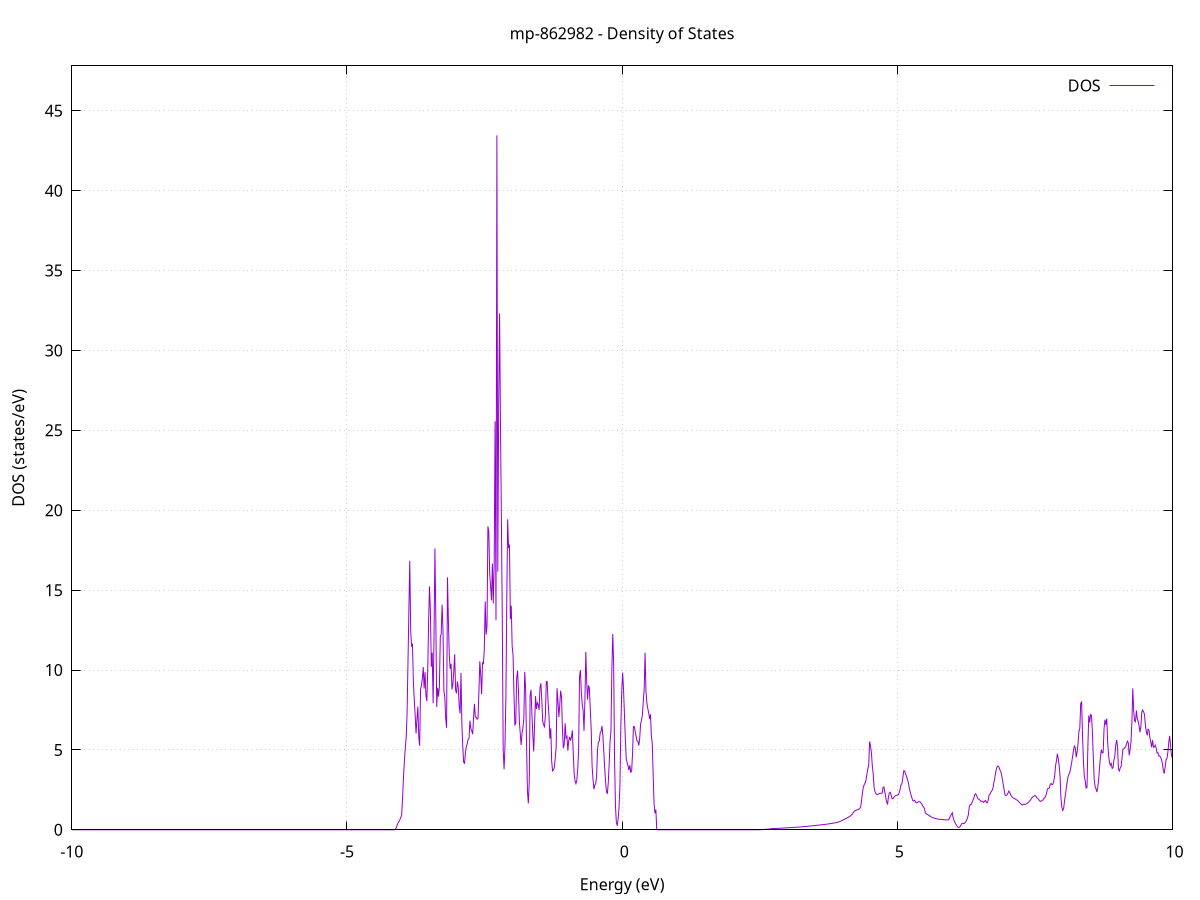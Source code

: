 set title 'mp-862982 - Density of States'
set xlabel 'Energy (eV)'
set ylabel 'DOS (states/eV)'
set grid
set xrange [-10:10]
set yrange [0:47.814]
set xzeroaxis lt -1
set terminal png size 800,600
set output 'mp-862982_dos_gnuplot.png'
plot '-' using 1:2 with lines title 'DOS'
-15.429900 0.000000
-15.413600 0.000000
-15.397300 0.000000
-15.380900 0.000000
-15.364600 0.000000
-15.348300 0.000000
-15.332000 0.000000
-15.315700 0.000000
-15.299300 0.000000
-15.283000 0.000000
-15.266700 0.000000
-15.250400 0.000000
-15.234100 0.000000
-15.217700 0.000000
-15.201400 0.000000
-15.185100 0.000000
-15.168800 0.000000
-15.152500 0.000000
-15.136100 0.000000
-15.119800 0.000000
-15.103500 0.000000
-15.087200 0.000000
-15.070900 0.000000
-15.054500 0.000000
-15.038200 0.000000
-15.021900 0.000000
-15.005600 0.000000
-14.989300 0.000000
-14.972900 0.000000
-14.956600 0.000000
-14.940300 0.000000
-14.924000 0.000000
-14.907700 0.000000
-14.891300 0.000000
-14.875000 0.000000
-14.858700 0.000000
-14.842400 0.000000
-14.826100 0.000000
-14.809700 0.000000
-14.793400 0.000000
-14.777100 0.000000
-14.760800 0.000000
-14.744500 0.000000
-14.728100 0.000000
-14.711800 0.000000
-14.695500 0.000000
-14.679200 0.000000
-14.662900 0.000000
-14.646500 0.000000
-14.630200 0.000000
-14.613900 0.000000
-14.597600 0.000000
-14.581300 0.000000
-14.564900 0.000000
-14.548600 0.000000
-14.532300 0.000000
-14.516000 0.000000
-14.499700 0.000000
-14.483300 0.000000
-14.467000 0.000000
-14.450700 0.000000
-14.434400 0.000000
-14.418100 0.000000
-14.401700 0.000000
-14.385400 0.000000
-14.369100 0.000000
-14.352800 0.000000
-14.336500 0.000000
-14.320100 0.000000
-14.303800 0.000000
-14.287500 0.000000
-14.271200 0.000000
-14.254900 0.000000
-14.238500 0.000000
-14.222200 0.000000
-14.205900 0.000000
-14.189600 0.000000
-14.173300 0.000000
-14.156900 0.000000
-14.140600 0.000000
-14.124300 0.000000
-14.108000 0.000000
-14.091700 0.000000
-14.075300 0.000000
-14.059000 0.000000
-14.042700 0.000000
-14.026400 0.000000
-14.010100 0.000000
-13.993700 0.000000
-13.977400 0.000000
-13.961100 0.000000
-13.944800 0.004100
-13.928500 0.585800
-13.912100 1.025300
-13.895800 1.372100
-13.879500 1.746900
-13.863200 2.016100
-13.846900 2.274100
-13.830500 2.574700
-13.814200 2.889300
-13.797900 3.216000
-13.781600 3.573100
-13.765300 4.036800
-13.748900 4.647200
-13.732600 5.448600
-13.716300 6.212200
-13.700000 8.033700
-13.683700 6.401500
-13.667300 4.522300
-13.651000 4.188800
-13.634700 7.864800
-13.618400 11.431000
-13.602100 6.705900
-13.585700 6.385300
-13.569400 8.071000
-13.553100 17.620300
-13.536800 13.173900
-13.520500 20.228600
-13.504100 26.321300
-13.487800 33.540100
-13.471500 38.599400
-13.455200 63.658400
-13.438900 37.386600
-13.422500 23.860500
-13.406200 0.000000
-13.389900 0.000000
-13.373600 0.000000
-13.357300 0.000000
-13.340900 0.000000
-13.324600 0.000000
-13.308300 0.000000
-13.292000 0.000000
-13.275700 0.000000
-13.259300 0.000000
-13.243000 0.000000
-13.226700 0.000000
-13.210400 0.000000
-13.194000 0.000000
-13.177700 0.000000
-13.161400 0.000000
-13.145100 0.000000
-13.128800 0.000000
-13.112400 0.000000
-13.096100 0.000000
-13.079800 0.000000
-13.063500 0.000000
-13.047200 0.000000
-13.030800 0.000000
-13.014500 0.000000
-12.998200 0.000000
-12.981900 0.000000
-12.965600 0.000000
-12.949200 0.000000
-12.932900 0.000000
-12.916600 0.000000
-12.900300 0.000000
-12.884000 0.000000
-12.867600 0.000000
-12.851300 0.000000
-12.835000 0.000000
-12.818700 0.000000
-12.802400 0.000000
-12.786000 0.000000
-12.769700 0.000000
-12.753400 0.000000
-12.737100 0.000000
-12.720800 0.000000
-12.704400 0.000000
-12.688100 0.000000
-12.671800 0.000000
-12.655500 0.000000
-12.639200 0.000000
-12.622800 0.000000
-12.606500 0.000000
-12.590200 0.000000
-12.573900 0.000000
-12.557600 0.000000
-12.541200 0.000000
-12.524900 0.000000
-12.508600 0.000000
-12.492300 0.000000
-12.476000 0.000000
-12.459600 0.000000
-12.443300 0.000000
-12.427000 0.000000
-12.410700 0.000000
-12.394400 0.000000
-12.378000 0.000000
-12.361700 0.000000
-12.345400 0.000000
-12.329100 0.000000
-12.312800 0.000000
-12.296400 0.000000
-12.280100 0.000000
-12.263800 0.000000
-12.247500 0.000000
-12.231200 0.000000
-12.214800 0.000000
-12.198500 0.000000
-12.182200 0.000000
-12.165900 0.000000
-12.149600 0.000000
-12.133200 0.000000
-12.116900 0.000000
-12.100600 0.000000
-12.084300 0.000000
-12.068000 0.000000
-12.051600 0.000000
-12.035300 0.000000
-12.019000 0.000000
-12.002700 0.000000
-11.986400 0.000000
-11.970000 0.000000
-11.953700 0.000000
-11.937400 0.000000
-11.921100 0.000000
-11.904800 0.000000
-11.888400 0.000000
-11.872100 0.000000
-11.855800 0.000000
-11.839500 0.000000
-11.823200 0.000000
-11.806800 0.000000
-11.790500 0.000000
-11.774200 0.000000
-11.757900 0.000000
-11.741600 0.000000
-11.725200 0.000000
-11.708900 0.000000
-11.692600 0.000000
-11.676300 0.000000
-11.660000 0.000000
-11.643600 0.000000
-11.627300 0.000000
-11.611000 0.000000
-11.594700 0.000000
-11.578400 0.000000
-11.562000 0.000000
-11.545700 0.000000
-11.529400 0.000000
-11.513100 0.000000
-11.496800 0.000000
-11.480400 0.000000
-11.464100 0.000000
-11.447800 0.000000
-11.431500 0.000000
-11.415200 0.000000
-11.398800 0.000000
-11.382500 0.000000
-11.366200 0.000000
-11.349900 0.000000
-11.333600 0.000000
-11.317200 0.000000
-11.300900 0.000000
-11.284600 0.000000
-11.268300 0.000000
-11.252000 0.000000
-11.235600 0.000000
-11.219300 0.000000
-11.203000 0.000000
-11.186700 0.000000
-11.170400 0.000000
-11.154000 0.000000
-11.137700 0.000000
-11.121400 0.000000
-11.105100 0.000000
-11.088800 0.000000
-11.072400 0.000000
-11.056100 0.000000
-11.039800 0.000000
-11.023500 0.000000
-11.007200 0.000000
-10.990800 0.000000
-10.974500 0.000000
-10.958200 0.000000
-10.941900 0.000000
-10.925600 0.000000
-10.909200 0.000000
-10.892900 0.000000
-10.876600 0.000000
-10.860300 0.000000
-10.844000 0.000000
-10.827600 0.000000
-10.811300 0.000000
-10.795000 0.000000
-10.778700 0.000000
-10.762400 0.000000
-10.746000 0.000000
-10.729700 0.000000
-10.713400 0.000000
-10.697100 0.000000
-10.680800 0.000000
-10.664400 0.000000
-10.648100 0.000000
-10.631800 0.000000
-10.615500 0.000000
-10.599200 0.000000
-10.582800 0.000000
-10.566500 0.000000
-10.550200 0.000000
-10.533900 0.000000
-10.517600 0.000000
-10.501200 0.000000
-10.484900 0.000000
-10.468600 0.000000
-10.452300 0.000000
-10.436000 0.000000
-10.419600 0.000000
-10.403300 0.000000
-10.387000 0.000000
-10.370700 0.000000
-10.354400 0.000000
-10.338000 0.000000
-10.321700 0.000000
-10.305400 0.000000
-10.289100 0.000000
-10.272800 0.000000
-10.256400 0.000000
-10.240100 0.000000
-10.223800 0.000000
-10.207500 0.000000
-10.191200 0.000000
-10.174800 0.000000
-10.158500 0.000000
-10.142200 0.000000
-10.125900 0.000000
-10.109600 0.000000
-10.093200 0.000000
-10.076900 0.000000
-10.060600 0.000000
-10.044300 0.000000
-10.028000 0.000000
-10.011600 0.000000
-9.995300 0.000000
-9.979000 0.000000
-9.962700 0.000000
-9.946400 0.000000
-9.930000 0.000000
-9.913700 0.000000
-9.897400 0.000000
-9.881100 0.000000
-9.864800 0.000000
-9.848400 0.000000
-9.832100 0.000000
-9.815800 0.000000
-9.799500 0.000000
-9.783200 0.000000
-9.766800 0.000000
-9.750500 0.000000
-9.734200 0.000000
-9.717900 0.000000
-9.701600 0.000000
-9.685200 0.000000
-9.668900 0.000000
-9.652600 0.000000
-9.636300 0.000000
-9.620000 0.000000
-9.603600 0.000000
-9.587300 0.000000
-9.571000 0.000000
-9.554700 0.000000
-9.538400 0.000000
-9.522000 0.000000
-9.505700 0.000000
-9.489400 0.000000
-9.473100 0.000000
-9.456800 0.000000
-9.440400 0.000000
-9.424100 0.000000
-9.407800 0.000000
-9.391500 0.000000
-9.375200 0.000000
-9.358800 0.000000
-9.342500 0.000000
-9.326200 0.000000
-9.309900 0.000000
-9.293500 0.000000
-9.277200 0.000000
-9.260900 0.000000
-9.244600 0.000000
-9.228300 0.000000
-9.211900 0.000000
-9.195600 0.000000
-9.179300 0.000000
-9.163000 0.000000
-9.146700 0.000000
-9.130300 0.000000
-9.114000 0.000000
-9.097700 0.000000
-9.081400 0.000000
-9.065100 0.000000
-9.048700 0.000000
-9.032400 0.000000
-9.016100 0.000000
-8.999800 0.000000
-8.983500 0.000000
-8.967100 0.000000
-8.950800 0.000000
-8.934500 0.000000
-8.918200 0.000000
-8.901900 0.000000
-8.885500 0.000000
-8.869200 0.000000
-8.852900 0.000000
-8.836600 0.000000
-8.820300 0.000000
-8.803900 0.000000
-8.787600 0.000000
-8.771300 0.000000
-8.755000 0.000000
-8.738700 0.000000
-8.722300 0.000000
-8.706000 0.000000
-8.689700 0.000000
-8.673400 0.000000
-8.657100 0.000000
-8.640700 0.000000
-8.624400 0.000000
-8.608100 0.000000
-8.591800 0.000000
-8.575500 0.000000
-8.559100 0.000000
-8.542800 0.000000
-8.526500 0.000000
-8.510200 0.000000
-8.493900 0.000000
-8.477500 0.000000
-8.461200 0.000000
-8.444900 0.000000
-8.428600 0.000000
-8.412300 0.000000
-8.395900 0.000000
-8.379600 0.000000
-8.363300 0.000000
-8.347000 0.000000
-8.330700 0.000000
-8.314300 0.000000
-8.298000 0.000000
-8.281700 0.000000
-8.265400 0.000000
-8.249100 0.000000
-8.232700 0.000000
-8.216400 0.000000
-8.200100 0.000000
-8.183800 0.000000
-8.167500 0.000000
-8.151100 0.000000
-8.134800 0.000000
-8.118500 0.000000
-8.102200 0.000000
-8.085900 0.000000
-8.069500 0.000000
-8.053200 0.000000
-8.036900 0.000000
-8.020600 0.000000
-8.004300 0.000000
-7.987900 0.000000
-7.971600 0.000000
-7.955300 0.000000
-7.939000 0.000000
-7.922700 0.000000
-7.906300 0.000000
-7.890000 0.000000
-7.873700 0.000000
-7.857400 0.000000
-7.841100 0.000000
-7.824700 0.000000
-7.808400 0.000000
-7.792100 0.000000
-7.775800 0.000000
-7.759500 0.000000
-7.743100 0.000000
-7.726800 0.000000
-7.710500 0.000000
-7.694200 0.000000
-7.677900 0.000000
-7.661500 0.000000
-7.645200 0.000000
-7.628900 0.000000
-7.612600 0.000000
-7.596300 0.000000
-7.579900 0.000000
-7.563600 0.000000
-7.547300 0.000000
-7.531000 0.000000
-7.514700 0.000000
-7.498300 0.000000
-7.482000 0.000000
-7.465700 0.000000
-7.449400 0.000000
-7.433100 0.000000
-7.416700 0.000000
-7.400400 0.000000
-7.384100 0.000000
-7.367800 0.000000
-7.351500 0.000000
-7.335100 0.000000
-7.318800 0.000000
-7.302500 0.000000
-7.286200 0.000000
-7.269900 0.000000
-7.253500 0.000000
-7.237200 0.000000
-7.220900 0.000000
-7.204600 0.000000
-7.188300 0.000000
-7.171900 0.000000
-7.155600 0.000000
-7.139300 0.000000
-7.123000 0.000000
-7.106700 0.000000
-7.090300 0.000000
-7.074000 0.000000
-7.057700 0.000000
-7.041400 0.000000
-7.025100 0.000000
-7.008700 0.000000
-6.992400 0.000000
-6.976100 0.000000
-6.959800 0.000000
-6.943500 0.000000
-6.927100 0.000000
-6.910800 0.000000
-6.894500 0.000000
-6.878200 0.000000
-6.861900 0.000000
-6.845500 0.000000
-6.829200 0.000000
-6.812900 0.000000
-6.796600 0.000000
-6.780300 0.000000
-6.763900 0.000000
-6.747600 0.000000
-6.731300 0.000000
-6.715000 0.000000
-6.698700 0.000000
-6.682300 0.000000
-6.666000 0.000000
-6.649700 0.000000
-6.633400 0.000000
-6.617100 0.000000
-6.600700 0.000000
-6.584400 0.000000
-6.568100 0.000000
-6.551800 0.000000
-6.535500 0.000000
-6.519100 0.000000
-6.502800 0.000000
-6.486500 0.000000
-6.470200 0.000000
-6.453900 0.000000
-6.437500 0.000000
-6.421200 0.000000
-6.404900 0.000000
-6.388600 0.000000
-6.372300 0.000000
-6.355900 0.000000
-6.339600 0.000000
-6.323300 0.000000
-6.307000 0.000000
-6.290700 0.000000
-6.274300 0.000000
-6.258000 0.000000
-6.241700 0.000000
-6.225400 0.000000
-6.209100 0.000000
-6.192700 0.000000
-6.176400 0.000000
-6.160100 0.000000
-6.143800 0.000000
-6.127500 0.000000
-6.111100 0.000000
-6.094800 0.000000
-6.078500 0.000000
-6.062200 0.000000
-6.045900 0.000000
-6.029500 0.000000
-6.013200 0.000000
-5.996900 0.000000
-5.980600 0.000000
-5.964300 0.000000
-5.947900 0.000000
-5.931600 0.000000
-5.915300 0.000000
-5.899000 0.000000
-5.882700 0.000000
-5.866300 0.000000
-5.850000 0.000000
-5.833700 0.000000
-5.817400 0.000000
-5.801100 0.000000
-5.784700 0.000000
-5.768400 0.000000
-5.752100 0.000000
-5.735800 0.000000
-5.719500 0.000000
-5.703100 0.000000
-5.686800 0.000000
-5.670500 0.000000
-5.654200 0.000000
-5.637900 0.000000
-5.621500 0.000000
-5.605200 0.000000
-5.588900 0.000000
-5.572600 0.000000
-5.556300 0.000000
-5.539900 0.000000
-5.523600 0.000000
-5.507300 0.000000
-5.491000 0.000000
-5.474700 0.000000
-5.458300 0.000000
-5.442000 0.000000
-5.425700 0.000000
-5.409400 0.000000
-5.393000 0.000000
-5.376700 0.000000
-5.360400 0.000000
-5.344100 0.000000
-5.327800 0.000000
-5.311400 0.000000
-5.295100 0.000000
-5.278800 0.000000
-5.262500 0.000000
-5.246200 0.000000
-5.229800 0.000000
-5.213500 0.000000
-5.197200 0.000000
-5.180900 0.000000
-5.164600 0.000000
-5.148200 0.000000
-5.131900 0.000000
-5.115600 0.000000
-5.099300 0.000000
-5.083000 0.000000
-5.066600 0.000000
-5.050300 0.000000
-5.034000 0.000000
-5.017700 0.000000
-5.001400 0.000000
-4.985000 0.000000
-4.968700 0.000000
-4.952400 0.000000
-4.936100 0.000000
-4.919800 0.000000
-4.903400 0.000000
-4.887100 0.000000
-4.870800 0.000000
-4.854500 0.000000
-4.838200 0.000000
-4.821800 0.000000
-4.805500 0.000000
-4.789200 0.000000
-4.772900 0.000000
-4.756600 0.000000
-4.740200 0.000000
-4.723900 0.000000
-4.707600 0.000000
-4.691300 0.000000
-4.675000 0.000000
-4.658600 0.000000
-4.642300 0.000000
-4.626000 0.000000
-4.609700 0.000000
-4.593400 0.000000
-4.577000 0.000000
-4.560700 0.000000
-4.544400 0.000000
-4.528100 0.000000
-4.511800 0.000000
-4.495400 0.000000
-4.479100 0.000000
-4.462800 0.000000
-4.446500 0.000000
-4.430200 0.000000
-4.413800 0.000000
-4.397500 0.000000
-4.381200 0.000000
-4.364900 0.000000
-4.348600 0.000000
-4.332200 0.000000
-4.315900 0.000000
-4.299600 0.000000
-4.283300 0.000000
-4.267000 0.000000
-4.250600 0.000000
-4.234300 0.000000
-4.218000 0.000000
-4.201700 0.000000
-4.185400 0.000000
-4.169000 0.000000
-4.152700 0.000000
-4.136400 0.000000
-4.120100 0.028400
-4.103800 0.128600
-4.087400 0.301200
-4.071100 0.435000
-4.054800 0.522800
-4.038500 0.636100
-4.022200 0.762800
-4.005800 0.966600
-3.989500 1.971200
-3.973200 3.265400
-3.956900 4.286800
-3.940600 5.085000
-3.924200 5.785800
-3.907900 7.261900
-3.891600 10.425600
-3.875300 13.687500
-3.859000 16.834900
-3.842600 12.518200
-3.826300 11.463100
-3.810000 11.640700
-3.793700 9.297500
-3.777400 8.133000
-3.761000 7.186000
-3.744700 6.022500
-3.728400 6.905600
-3.712100 7.708200
-3.695800 5.813700
-3.679400 5.255800
-3.663100 8.769100
-3.646800 9.056800
-3.630500 9.464100
-3.614200 10.182900
-3.597800 8.836200
-3.581500 9.863400
-3.565200 8.424300
-3.548900 8.045200
-3.532600 10.002400
-3.516200 13.080100
-3.499900 15.236700
-3.483600 13.589000
-3.467300 10.203900
-3.451000 11.091500
-3.434600 7.910900
-3.418300 12.122800
-3.402000 17.606500
-3.385700 13.298100
-3.369400 7.687600
-3.353000 8.893700
-3.336700 8.333700
-3.320400 8.981400
-3.304100 12.080900
-3.287800 12.241500
-3.271400 14.090400
-3.255100 12.492700
-3.238800 8.697700
-3.222500 8.290800
-3.206200 6.971500
-3.189800 6.383400
-3.173500 15.795400
-3.157200 13.083000
-3.140900 10.920400
-3.124600 10.077500
-3.108200 10.388700
-3.091900 8.782700
-3.075600 9.119100
-3.059300 9.951300
-3.043000 10.994400
-3.026600 8.764100
-3.010300 8.543100
-2.994000 9.274500
-2.977700 8.915300
-2.961400 7.771300
-2.945000 7.285100
-2.928700 9.812800
-2.912400 6.647100
-2.896100 5.229700
-2.879800 4.219900
-2.863400 4.167000
-2.847100 4.849300
-2.830800 5.195300
-2.814500 5.404200
-2.798200 5.669500
-2.781800 5.727000
-2.765500 6.830500
-2.749200 6.329200
-2.732900 6.197900
-2.716600 5.981100
-2.700200 6.990100
-2.683900 7.882100
-2.667600 7.053500
-2.651300 7.046600
-2.635000 6.918600
-2.618600 6.987500
-2.602300 8.663000
-2.586000 10.548900
-2.569700 9.702300
-2.553400 8.485100
-2.537000 10.454100
-2.520700 10.399100
-2.504400 11.270900
-2.488100 14.289700
-2.471800 12.212900
-2.455400 12.759400
-2.439100 18.985100
-2.422800 18.644600
-2.406500 15.992400
-2.390200 15.247700
-2.373800 14.364500
-2.357500 16.665600
-2.341200 14.167500
-2.324900 16.747200
-2.308600 25.569600
-2.292200 13.114900
-2.275900 43.467600
-2.259600 16.157600
-2.243300 26.621100
-2.227000 32.319800
-2.210600 25.321200
-2.194300 19.450600
-2.178000 13.267600
-2.161700 5.023600
-2.145400 3.791200
-2.129000 5.236300
-2.112700 8.210100
-2.096400 14.310300
-2.080100 19.436100
-2.063800 17.632900
-2.047400 17.845900
-2.031100 13.178400
-2.014800 14.027500
-1.998500 11.488600
-1.982200 10.935300
-1.965800 8.512400
-1.949500 6.571800
-1.933200 6.658100
-1.916900 9.473800
-1.900600 9.969500
-1.884200 8.714700
-1.867900 6.790400
-1.851600 6.044900
-1.835300 5.303700
-1.819000 6.032000
-1.802600 6.383300
-1.786300 6.966000
-1.770000 9.888400
-1.753700 8.825000
-1.737400 5.494200
-1.721000 2.438100
-1.704700 1.651000
-1.688400 2.971600
-1.672100 8.413000
-1.655800 8.762700
-1.639400 7.194100
-1.623100 5.934900
-1.606800 4.899800
-1.590500 6.635100
-1.574200 8.364100
-1.557800 7.558100
-1.541500 7.952800
-1.525200 7.827400
-1.508900 7.510500
-1.492500 8.909100
-1.476200 9.170800
-1.459900 8.139300
-1.443600 6.789900
-1.427300 6.567600
-1.410900 6.453000
-1.394600 7.176700
-1.378300 9.272900
-1.362000 9.275600
-1.345700 7.952600
-1.329300 7.138700
-1.313000 5.703100
-1.296700 6.351100
-1.280400 4.293900
-1.264100 3.689300
-1.247700 3.748800
-1.231400 3.917000
-1.215100 4.520800
-1.198800 5.175700
-1.182500 8.857000
-1.166100 8.036300
-1.149800 7.060500
-1.133500 7.823500
-1.117200 8.704900
-1.100900 8.293800
-1.084500 6.217000
-1.068200 5.105200
-1.051900 5.355400
-1.035600 6.671400
-1.019300 5.750800
-1.002900 5.847300
-0.986600 4.954200
-0.970300 5.572800
-0.954000 5.815300
-0.937700 5.579900
-0.921300 5.798000
-0.905000 6.223100
-0.888700 4.856100
-0.872400 3.539100
-0.856100 3.050000
-0.839700 2.887600
-0.823400 3.100000
-0.807100 3.793600
-0.790800 4.964500
-0.774500 9.584900
-0.758100 10.003500
-0.741800 8.594300
-0.725500 7.855200
-0.709200 7.476600
-0.692900 6.186800
-0.676500 8.096100
-0.660200 11.130400
-0.643900 9.265800
-0.627600 8.144800
-0.611300 9.040600
-0.594900 8.855600
-0.578600 7.503000
-0.562300 6.301000
-0.546000 3.984700
-0.529700 3.172100
-0.513300 2.534300
-0.497000 2.796700
-0.480700 2.875700
-0.464400 3.323400
-0.448100 5.002000
-0.431700 5.471800
-0.415400 5.549600
-0.399100 6.073900
-0.382800 6.154400
-0.366500 6.504000
-0.350100 5.890200
-0.333800 4.937100
-0.317500 3.868800
-0.301200 3.015500
-0.284900 2.376000
-0.268500 2.255800
-0.252200 2.940600
-0.235900 4.129500
-0.219600 5.501700
-0.203300 6.186200
-0.186900 10.016600
-0.170600 12.247500
-0.154300 10.450000
-0.138000 4.428900
-0.121700 1.515100
-0.105300 0.469300
-0.089000 0.251500
-0.072700 0.692800
-0.056400 1.400400
-0.040100 2.785400
-0.023700 6.489400
-0.007400 8.660300
0.008900 9.836500
0.025200 8.773000
0.041500 7.252200
0.057900 5.672100
0.074200 4.436200
0.090500 4.205000
0.106800 4.009700
0.123100 3.730600
0.139500 4.039600
0.155800 3.605000
0.172100 3.657300
0.188400 4.729700
0.204700 6.453100
0.221100 6.457200
0.237400 6.168200
0.253700 5.852000
0.270000 5.565200
0.286300 5.536600
0.302700 5.276200
0.319000 5.719600
0.335300 6.624300
0.351600 6.853800
0.367900 7.196500
0.384300 8.059100
0.400600 8.822300
0.416900 11.089700
0.433200 8.638800
0.449500 7.924000
0.465900 7.581600
0.482200 7.321800
0.498500 6.943600
0.514800 7.226100
0.531100 5.893700
0.547500 5.399200
0.563800 3.393800
0.580100 1.615800
0.596400 1.029200
0.612700 1.267900
0.629100 0.000000
0.645400 0.000000
0.661700 0.000000
0.678000 0.000000
0.694300 0.000000
0.710700 0.000000
0.727000 0.000000
0.743300 0.000000
0.759600 0.000000
0.775900 0.000000
0.792300 0.000000
0.808600 0.000000
0.824900 0.000000
0.841200 0.000000
0.857500 0.000000
0.873900 0.000000
0.890200 0.000000
0.906500 0.000000
0.922800 0.000000
0.939100 0.000000
0.955500 0.000000
0.971800 0.000000
0.988100 0.000000
1.004400 0.000000
1.020700 0.000000
1.037100 0.000000
1.053400 0.000000
1.069700 0.000000
1.086000 0.000000
1.102300 0.000000
1.118700 0.000000
1.135000 0.000000
1.151300 0.000000
1.167600 0.000000
1.183900 0.000000
1.200300 0.000000
1.216600 0.000000
1.232900 0.000000
1.249200 0.000000
1.265500 0.000000
1.281900 0.000000
1.298200 0.000000
1.314500 0.000000
1.330800 0.000000
1.347100 0.000000
1.363500 0.000000
1.379800 0.000000
1.396100 0.000000
1.412400 0.000000
1.428700 0.000000
1.445100 0.000000
1.461400 0.000000
1.477700 0.000000
1.494000 0.000000
1.510300 0.000000
1.526700 0.000000
1.543000 0.000000
1.559300 0.000000
1.575600 0.000000
1.591900 0.000000
1.608300 0.000000
1.624600 0.000000
1.640900 0.000000
1.657200 0.000000
1.673500 0.000000
1.689900 0.000000
1.706200 0.000000
1.722500 0.000000
1.738800 0.000000
1.755100 0.000000
1.771500 0.000000
1.787800 0.000000
1.804100 0.000000
1.820400 0.000000
1.836700 0.000000
1.853100 0.000000
1.869400 0.000000
1.885700 0.000000
1.902000 0.000000
1.918300 0.000000
1.934700 0.000000
1.951000 0.000000
1.967300 0.000000
1.983600 0.000000
1.999900 0.000000
2.016300 0.000000
2.032600 0.000000
2.048900 0.000000
2.065200 0.000000
2.081500 0.000000
2.097900 0.000000
2.114200 0.000000
2.130500 0.000000
2.146800 0.000000
2.163100 0.000000
2.179500 0.000000
2.195800 0.000000
2.212100 0.000000
2.228400 0.000000
2.244700 0.000000
2.261100 0.000000
2.277400 0.000000
2.293700 0.000000
2.310000 0.000000
2.326300 0.000000
2.342700 0.000000
2.359000 0.000000
2.375300 0.000000
2.391600 0.000000
2.408000 0.000000
2.424300 0.000100
2.440600 0.000500
2.456900 0.001300
2.473200 0.002600
2.489600 0.004200
2.505900 0.006300
2.522200 0.008800
2.538500 0.011700
2.554800 0.015000
2.571200 0.018800
2.587500 0.022900
2.603800 0.027500
2.620100 0.032500
2.636400 0.037800
2.652800 0.043600
2.669100 0.049900
2.685400 0.056500
2.701700 0.062900
2.718000 0.069100
2.734400 0.074900
2.750700 0.080400
2.767000 0.084400
2.783300 0.084500
2.799600 0.085300
2.816000 0.086800
2.832300 0.089000
2.848600 0.091900
2.864900 0.095100
2.881200 0.098300
2.897600 0.101500
2.913900 0.104800
2.930200 0.108100
2.946500 0.111400
2.962800 0.114700
2.979200 0.118100
2.995500 0.121600
3.011800 0.125000
3.028100 0.128500
3.044400 0.132000
3.060800 0.135600
3.077100 0.139100
3.093400 0.142800
3.109700 0.146400
3.126000 0.150100
3.142400 0.153900
3.158700 0.157800
3.175000 0.161800
3.191300 0.165900
3.207600 0.170000
3.224000 0.174300
3.240300 0.178700
3.256600 0.183300
3.272900 0.188000
3.289200 0.192900
3.305600 0.197700
3.321900 0.202800
3.338200 0.207900
3.354500 0.213200
3.370800 0.218700
3.387200 0.224200
3.403500 0.230000
3.419800 0.235900
3.436100 0.241800
3.452400 0.247800
3.468800 0.253700
3.485100 0.259800
3.501400 0.265800
3.517700 0.271900
3.534000 0.278100
3.550400 0.284400
3.566700 0.290700
3.583000 0.297100
3.599300 0.303500
3.615600 0.310000
3.632000 0.316500
3.648300 0.323100
3.664600 0.329800
3.680900 0.336500
3.697200 0.343500
3.713600 0.350700
3.729900 0.358300
3.746200 0.366100
3.762500 0.374200
3.778800 0.382700
3.795200 0.391400
3.811500 0.400500
3.827800 0.409800
3.844100 0.419400
3.860400 0.429000
3.876800 0.438700
3.893100 0.449900
3.909400 0.462900
3.925700 0.475700
3.942000 0.495600
3.958400 0.521500
3.974700 0.548200
3.991000 0.575600
4.007300 0.603200
4.023600 0.631100
4.040000 0.659100
4.056300 0.687300
4.072600 0.715800
4.088900 0.745000
4.105200 0.775100
4.121600 0.807700
4.137900 0.844900
4.154200 0.887100
4.170500 0.934100
4.186800 0.993000
4.203200 1.090800
4.219500 1.161400
4.235800 1.203900
4.252100 1.221700
4.268400 1.248500
4.284800 1.262500
4.301100 1.291100
4.317400 1.339300
4.333700 1.424100
4.350000 1.836600
4.366400 2.314700
4.382700 2.677700
4.399000 2.827400
4.415300 2.929700
4.431600 3.134700
4.448000 3.511000
4.464300 3.805000
4.480600 4.080400
4.496900 5.526100
4.513200 5.247300
4.529600 4.805700
4.545900 3.986600
4.562200 3.480900
4.578500 2.648700
4.594800 2.384600
4.611200 2.260700
4.627500 2.204100
4.643800 2.209200
4.660100 2.243400
4.676400 2.280100
4.692800 2.283300
4.709100 2.275900
4.725400 2.301800
4.741700 2.675000
4.758000 2.670200
4.774400 2.322400
4.790700 2.006500
4.807000 1.714400
4.823300 1.619900
4.839600 2.075700
4.856000 2.309600
4.872300 2.348500
4.888600 2.173300
4.904900 1.940100
4.921200 1.946000
4.937600 2.041900
4.953900 2.100100
4.970200 2.134800
4.986500 2.159800
5.002800 2.170400
5.019200 2.197500
5.035500 2.322800
5.051800 2.550900
5.068100 2.832800
5.084400 2.881600
5.100800 3.280000
5.117100 3.689400
5.133400 3.678500
5.149700 3.514600
5.166000 3.349000
5.182400 3.173100
5.198700 2.971500
5.215000 2.669900
5.231300 2.396100
5.247600 2.192500
5.264000 2.009300
5.280300 1.826700
5.296600 1.803900
5.312900 1.848700
5.329200 1.746900
5.345600 1.681700
5.361900 1.708100
5.378200 1.745500
5.394500 1.761200
5.410800 1.747700
5.427200 1.700300
5.443500 1.618800
5.459800 1.503200
5.476100 1.421200
5.492400 1.347500
5.508800 1.045800
5.525100 1.007300
5.541400 0.970900
5.557700 0.939200
5.574000 0.903300
5.590400 0.863000
5.606700 0.826800
5.623000 0.795100
5.639300 0.767800
5.655600 0.745100
5.672000 0.727100
5.688300 0.711200
5.704600 0.696300
5.720900 0.682200
5.737200 0.669100
5.753600 0.659700
5.769900 0.655800
5.786200 0.656000
5.802500 0.648300
5.818800 0.640500
5.835200 0.633800
5.851500 0.628200
5.867800 0.623600
5.884100 0.620100
5.900400 0.621100
5.916800 0.620400
5.933100 0.628300
5.949400 0.741000
5.965700 0.862300
5.982000 0.962600
5.998400 1.067100
6.014700 0.722400
6.031000 0.581000
6.047300 0.456200
6.063600 0.348000
6.080000 0.256300
6.096300 0.181700
6.112600 0.145000
6.128900 0.157000
6.145200 0.217900
6.161600 0.324700
6.177900 0.404100
6.194200 0.393000
6.210500 0.386600
6.226800 0.438600
6.243200 0.501200
6.259500 0.601100
6.275800 0.753500
6.292100 0.960700
6.308500 1.464600
6.324800 1.582100
6.341100 1.577200
6.357400 1.710300
6.373700 1.847500
6.390100 1.989000
6.406400 2.183900
6.422700 2.251800
6.439000 2.165700
6.455300 2.004000
6.471700 1.926800
6.488000 1.895800
6.504300 1.844900
6.520600 1.770400
6.536900 1.793200
6.553300 1.773400
6.569600 1.709400
6.585900 1.783500
6.602200 1.837400
6.618500 1.701000
6.634900 1.688700
6.651200 1.857200
6.667500 2.179400
6.683800 2.222900
6.700100 2.358300
6.716500 2.439200
6.732800 2.522800
6.749100 2.845000
6.765400 3.120100
6.781700 3.472000
6.798100 3.788700
6.814400 3.950100
6.830700 3.997500
6.847000 3.922500
6.863300 3.747300
6.879700 3.662700
6.896000 3.401200
6.912300 3.084200
6.928600 2.750000
6.944900 2.402300
6.961300 2.147500
6.977600 2.154700
6.993900 2.188600
7.010200 2.289300
7.026500 2.423200
7.042900 2.336400
7.059200 2.198800
7.075500 2.094200
7.091800 2.025300
7.108100 1.988600
7.124500 1.961000
7.140800 1.930000
7.157100 1.897500
7.173400 1.859400
7.189700 1.814000
7.206100 1.759700
7.222400 1.694700
7.238700 1.634400
7.255000 1.582200
7.271300 1.546600
7.287700 1.594100
7.304000 1.601000
7.320300 1.590500
7.336600 1.607500
7.352900 1.636800
7.369300 1.677900
7.385600 1.730000
7.401900 1.791000
7.418200 1.856700
7.434500 1.941900
7.450900 2.022700
7.467200 2.077300
7.483500 2.095800
7.499800 2.150500
7.516100 2.112600
7.532500 2.009700
7.548800 1.972300
7.565100 1.913400
7.581400 1.833500
7.597700 1.772300
7.614100 1.795600
7.630400 1.827000
7.646700 1.866400
7.663000 1.979900
7.679300 1.991800
7.695700 2.110900
7.712000 2.298700
7.728300 2.568300
7.744600 2.576800
7.760900 2.620900
7.777300 2.831600
7.793600 2.896200
7.809900 2.824700
7.826200 2.849900
7.842500 3.036400
7.858900 3.384100
7.875200 4.012700
7.891500 4.308400
7.907800 4.763800
7.924100 4.460400
7.940500 4.025000
7.956800 3.370000
7.973100 1.984000
7.989400 1.410700
8.005700 1.208300
8.022100 1.331800
8.038400 1.807800
8.054700 2.217300
8.071000 2.615000
8.087300 3.027500
8.103700 3.341700
8.120000 3.491800
8.136300 3.605200
8.152600 3.900100
8.168900 4.231900
8.185300 4.587000
8.201600 5.007300
8.217900 5.240100
8.234200 5.119700
8.250500 4.537700
8.266900 4.868000
8.283200 5.385900
8.299500 6.152600
8.315800 6.350300
8.332100 7.904700
8.348500 7.993200
8.364800 5.932000
8.381100 4.329400
8.397400 3.325700
8.413700 3.071500
8.430100 2.608000
8.446400 2.647200
8.462700 5.248700
8.479000 7.163700
8.495300 6.713500
8.511700 7.209700
8.528000 7.157400
8.544300 6.136000
8.560600 4.576100
8.576900 3.164500
8.593300 2.718700
8.609600 2.562500
8.625900 2.365000
8.642200 2.658900
8.658500 3.154500
8.674900 3.947500
8.691200 4.575700
8.707500 5.014000
8.723800 4.810900
8.740100 4.838600
8.756500 6.331200
8.772800 6.891800
8.789100 6.577900
8.805400 6.956600
8.821700 5.524200
8.838100 4.695000
8.854400 4.218400
8.870700 4.039800
8.887000 4.149800
8.903300 3.841200
8.919700 3.878100
8.936000 4.366000
8.952300 4.600800
8.968600 5.289900
8.984900 5.612800
9.001300 5.223300
9.017600 3.791500
9.033900 3.683400
9.050200 3.866000
9.066500 3.949900
9.082900 4.487400
9.099200 5.048500
9.115500 5.076900
9.131800 5.135100
9.148100 5.188600
9.164500 5.369800
9.180800 5.545800
9.197100 5.437400
9.213400 4.659000
9.229700 5.014700
9.246100 5.491600
9.262400 6.775100
9.278700 8.855200
9.295000 7.436400
9.311300 6.822000
9.327700 6.762300
9.344000 7.466400
9.360300 6.945200
9.376600 6.788300
9.392900 6.496200
9.409300 6.100700
9.425600 6.493900
9.441900 7.359600
9.458200 7.495300
9.474500 7.383900
9.490900 7.221500
9.507200 6.561000
9.523500 6.164800
9.539800 5.908300
9.556100 6.292900
9.572500 6.244400
9.588800 5.761200
9.605100 5.512200
9.621400 5.156800
9.637700 5.607100
9.654100 5.170100
9.670400 5.179700
9.686700 5.293500
9.703000 5.139300
9.719300 4.803100
9.735700 4.821800
9.752000 4.617300
9.768300 4.617500
9.784600 4.539600
9.800900 4.383600
9.817300 4.125000
9.833600 3.705900
9.849900 3.516100
9.866200 3.922000
9.882500 4.390600
9.898900 4.452600
9.915200 4.840500
9.931500 5.436300
9.947800 5.878100
9.964100 5.294000
9.980500 4.670800
9.996800 4.486600
10.013100 4.496300
10.029400 4.634100
10.045700 4.916700
10.062100 5.397500
10.078400 5.928700
10.094700 7.023000
10.111000 8.009100
10.127300 7.324400
10.143700 5.645700
10.160000 5.359200
10.176300 6.079400
10.192600 6.207300
10.209000 4.924400
10.225300 4.901900
10.241600 5.565500
10.257900 4.952200
10.274200 4.618700
10.290600 4.298800
10.306900 4.094100
10.323200 3.895900
10.339500 3.682800
10.355800 3.386300
10.372200 3.261400
10.388500 3.458200
10.404800 3.773400
10.421100 3.325500
10.437400 2.637200
10.453800 2.513500
10.470100 2.750500
10.486400 3.264400
10.502700 3.874700
10.519000 3.674200
10.535400 3.221400
10.551700 3.160700
10.568000 3.158800
10.584300 3.229700
10.600600 3.932100
10.617000 5.137900
10.633300 5.147400
10.649600 4.980900
10.665900 4.884800
10.682200 4.609600
10.698600 4.092700
10.714900 3.541100
10.731200 3.340100
10.747500 3.249300
10.763800 2.838600
10.780200 2.664600
10.796500 2.603100
10.812800 2.532500
10.829100 2.517200
10.845400 2.565300
10.861800 2.744000
10.878100 3.132700
10.894400 2.755100
10.910700 2.420700
10.927000 2.216100
10.943400 2.074900
10.959700 1.815000
10.976000 1.391600
10.992300 0.813200
11.008600 0.283700
11.025000 0.201200
11.041300 0.236300
11.057600 0.317800
11.073900 0.414500
11.090200 0.517500
11.106600 0.607300
11.122900 0.683000
11.139200 0.746600
11.155500 0.812600
11.171800 0.885200
11.188200 0.989200
11.204500 1.029400
11.220800 1.057200
11.237100 1.084400
11.253400 1.115900
11.269800 1.158300
11.286100 1.211500
11.302400 1.276300
11.318700 1.369700
11.335000 1.499300
11.351400 1.561500
11.367700 1.624700
11.384000 1.742300
11.400300 1.905100
11.416600 2.093000
11.433000 2.322500
11.449300 2.626000
11.465600 2.650700
11.481900 2.705200
11.498200 2.660700
11.514600 2.578900
11.530900 2.489800
11.547200 2.431900
11.563500 2.421700
11.579800 2.524900
11.596200 2.612200
11.612500 2.710700
11.628800 2.866800
11.645100 4.010500
11.661400 3.643000
11.677800 3.440500
11.694100 3.253200
11.710400 3.064300
11.726700 2.883700
11.743000 2.803000
11.759400 2.790200
11.775700 2.755900
11.792000 2.701400
11.808300 2.640400
11.824600 2.756000
11.841000 2.610400
11.857300 2.332800
11.873600 2.099700
11.889900 1.911300
11.906200 1.768400
11.922600 1.677000
11.938900 1.740100
11.955200 1.424500
11.971500 1.237700
11.987800 1.194700
12.004200 1.189900
12.020500 1.304400
12.036800 1.438900
12.053100 1.609800
12.069400 1.821200
12.085800 2.061100
12.102100 2.273300
12.118400 2.513000
12.134700 2.863000
12.151000 3.181500
12.167400 3.209600
12.183700 3.310500
12.200000 3.344200
12.216300 3.623600
12.232600 3.759600
12.249000 3.798600
12.265300 3.755200
12.281600 3.475200
12.297900 3.160300
12.314200 3.003500
12.330600 2.965900
12.346900 2.929800
12.363200 2.929700
12.379500 3.296900
12.395800 3.507000
12.412200 3.883000
12.428500 3.407800
12.444800 3.480900
12.461100 3.929500
12.477400 4.471800
12.493800 4.466100
12.510100 4.035600
12.526400 3.207000
12.542700 2.995500
12.559000 2.923500
12.575400 2.925300
12.591700 2.904600
12.608000 2.879600
12.624300 2.958200
12.640600 3.021800
12.657000 3.049500
12.673300 3.042000
12.689600 4.259000
12.705900 3.994000
12.722200 3.923600
12.738600 3.899600
12.754900 3.844300
12.771200 3.747700
12.787500 3.568100
12.803800 3.401700
12.820200 3.360300
12.836500 3.287600
12.852800 3.195900
12.869100 3.125600
12.885400 3.054700
12.901800 2.991000
12.918100 2.968100
12.934400 2.963000
12.950700 3.123600
12.967000 3.260100
12.983400 3.140800
12.999700 3.160600
13.016000 3.159100
13.032300 3.131000
13.048600 3.223000
13.065000 3.311100
13.081300 3.567600
13.097600 2.967300
13.113900 2.983700
13.130200 3.045500
13.146600 3.033100
13.162900 3.337200
13.179200 2.981100
13.195500 2.783500
13.211800 2.753400
13.228200 2.829800
13.244500 2.971400
13.260800 3.201300
13.277100 3.474500
13.293400 3.698700
13.309800 3.836500
13.326100 3.905600
13.342400 3.917700
13.358700 3.910600
13.375000 3.945800
13.391400 3.938400
13.407700 3.765200
13.424000 2.929100
13.440300 2.847400
13.456600 2.856400
13.473000 2.525500
13.489300 2.452700
13.505600 2.373800
13.521900 2.358100
13.538200 2.381000
13.554600 2.443800
13.570900 2.545300
13.587200 2.649900
13.603500 2.584500
13.619800 2.648300
13.636200 2.687500
13.652500 2.711100
13.668800 2.833600
13.685100 2.996100
13.701400 3.143700
13.717800 3.321700
13.734100 3.504200
13.750400 3.412400
13.766700 3.372000
13.783000 3.406500
13.799400 3.417200
13.815700 3.469300
13.832000 3.484500
13.848300 3.384200
13.864600 3.243200
13.881000 3.590000
13.897300 3.147500
13.913600 3.241000
13.929900 3.030500
13.946200 3.052200
13.962600 2.929300
13.978900 2.906900
13.995200 2.905900
14.011500 2.915800
14.027800 3.009500
14.044200 3.177900
14.060500 3.356100
14.076800 3.436200
14.093100 3.364700
14.109500 3.290300
14.125800 3.281300
14.142100 3.288500
14.158400 3.335700
14.174700 3.403600
14.191100 3.484700
14.207400 3.573700
14.223700 3.665700
14.240000 3.780800
14.256300 3.826900
14.272700 3.906300
14.289000 4.218700
14.305300 4.901400
14.321600 5.609100
14.337900 5.053800
14.354300 4.323200
14.370600 3.883200
14.386900 4.492300
14.403200 3.749500
14.419500 3.606700
14.435900 3.594500
14.452200 3.636300
14.468500 3.644000
14.484800 5.277600
14.501100 3.928700
14.517500 3.783300
14.533800 3.624600
14.550100 3.585000
14.566400 3.648200
14.582700 3.808100
14.599100 4.024800
14.615400 4.116200
14.631700 4.133600
14.648000 4.140700
14.664300 4.131300
14.680700 4.024200
14.697000 3.891800
14.713300 3.821300
14.729600 3.776100
14.745900 3.739300
14.762300 3.722400
14.778600 3.738900
14.794900 3.811000
14.811200 3.818700
14.827500 3.574600
14.843900 3.506500
14.860200 3.519300
14.876500 3.560400
14.892800 3.661200
14.909100 3.854200
14.925500 4.117000
14.941800 4.499200
14.958100 4.267900
14.974400 4.122800
14.990700 4.144500
15.007100 4.319600
15.023400 4.548200
15.039700 4.583200
15.056000 4.549900
15.072300 4.479400
15.088700 4.427400
15.105000 4.481700
15.121300 4.682800
15.137600 4.610700
15.153900 4.249900
15.170300 3.408800
15.186600 3.594300
15.202900 3.576400
15.219200 3.585500
15.235500 3.874400
15.251900 3.997000
15.268200 4.178400
15.284500 4.342700
15.300800 4.237300
15.317100 3.987500
15.333500 3.580600
15.349800 3.186900
15.366100 2.900200
15.382400 2.953700
15.398700 2.610400
15.415100 2.498000
15.431400 2.352600
15.447700 2.269100
15.464000 2.186200
15.480300 2.106900
15.496700 1.881700
15.513000 1.699000
15.529300 1.664400
15.545600 1.628500
15.561900 1.573800
15.578300 1.476900
15.594600 1.431600
15.610900 1.113100
15.627200 0.727900
15.643500 0.344300
15.659900 0.095100
15.676200 0.000000
15.692500 0.000000
15.708800 0.000000
15.725100 0.000000
15.741500 0.000000
15.757800 0.000000
15.774100 0.000000
15.790400 0.000000
15.806700 0.000000
15.823100 0.000000
15.839400 0.000000
15.855700 0.000000
15.872000 0.000000
15.888300 0.000000
15.904700 0.000000
15.921000 0.000000
15.937300 0.000000
15.953600 0.000000
15.969900 0.000000
15.986300 0.000000
16.002600 0.000000
16.018900 0.000000
16.035200 0.000000
16.051500 0.000000
16.067900 0.000000
16.084200 0.000000
16.100500 0.000000
16.116800 0.000000
16.133100 0.000000
16.149500 0.000000
16.165800 0.000000
16.182100 0.000000
16.198400 0.000000
16.214700 0.000000
16.231100 0.000000
16.247400 0.000000
16.263700 0.000000
16.280000 0.000000
16.296300 0.000000
16.312700 0.000000
16.329000 0.000000
16.345300 0.000000
16.361600 0.000000
16.377900 0.000000
16.394300 0.000000
16.410600 0.000000
16.426900 0.000000
16.443200 0.000000
16.459500 0.000000
16.475900 0.000000
16.492200 0.000000
16.508500 0.000000
16.524800 0.000000
16.541100 0.000000
16.557500 0.000000
16.573800 0.000000
16.590100 0.000000
16.606400 0.000000
16.622700 0.000000
16.639100 0.000000
16.655400 0.000000
16.671700 0.000000
16.688000 0.000000
16.704300 0.000000
16.720700 0.000000
16.737000 0.000000
16.753300 0.000000
16.769600 0.000000
16.785900 0.000000
16.802300 0.000000
16.818600 0.000000
16.834900 0.000000
16.851200 0.000000
16.867500 0.000000
16.883900 0.000000
16.900200 0.000000
16.916500 0.000000
16.932800 0.000000
16.949100 0.000000
16.965500 0.000000
16.981800 0.000000
16.998100 0.000000
17.014400 0.000000
17.030700 0.000000
17.047100 0.000000
17.063400 0.000000
17.079700 0.000000
17.096000 0.000000
17.112300 0.000000
17.128700 0.000000
17.145000 0.000000
17.161300 0.000000
17.177600 0.000000
17.193900 0.000000
17.210300 0.000000
e
